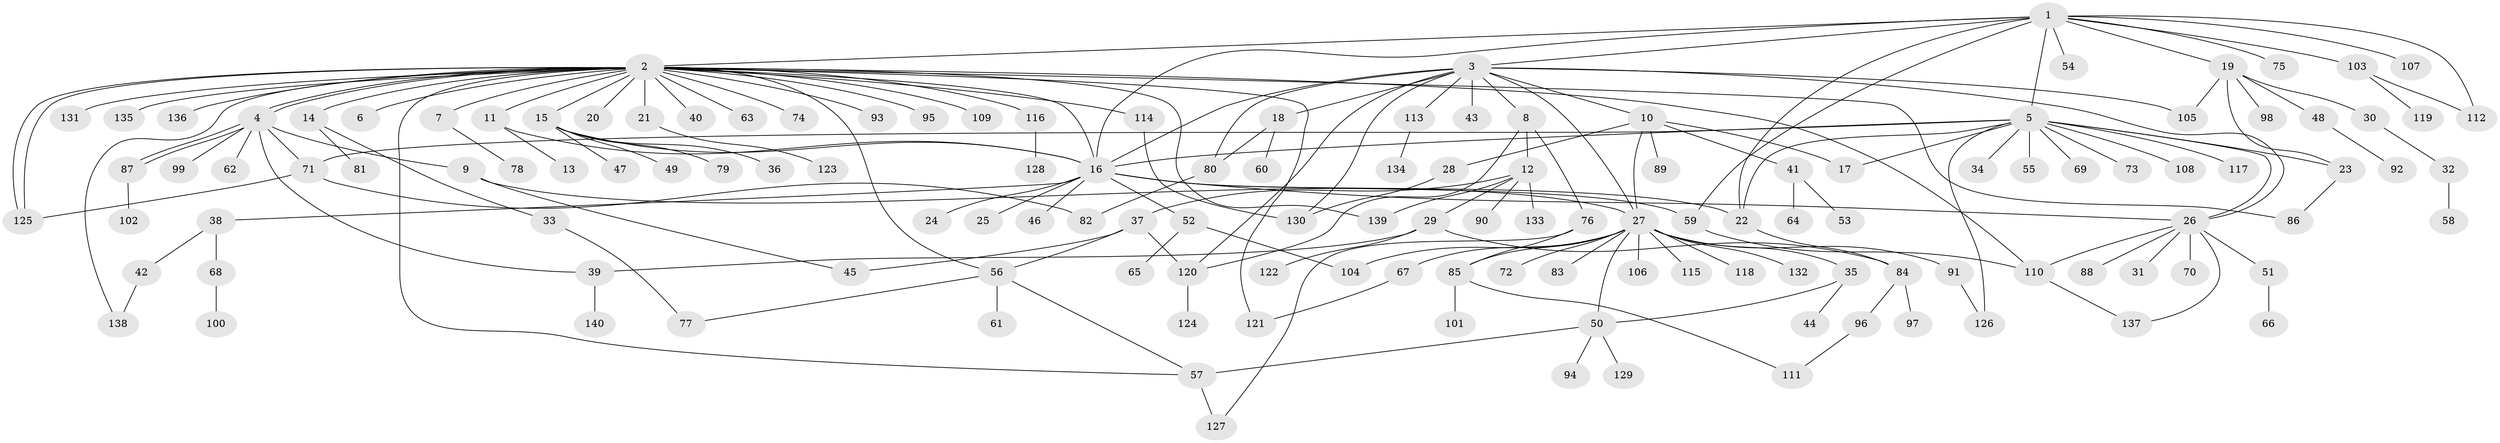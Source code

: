 // Generated by graph-tools (version 1.1) at 2025/01/03/09/25 03:01:39]
// undirected, 140 vertices, 186 edges
graph export_dot {
graph [start="1"]
  node [color=gray90,style=filled];
  1;
  2;
  3;
  4;
  5;
  6;
  7;
  8;
  9;
  10;
  11;
  12;
  13;
  14;
  15;
  16;
  17;
  18;
  19;
  20;
  21;
  22;
  23;
  24;
  25;
  26;
  27;
  28;
  29;
  30;
  31;
  32;
  33;
  34;
  35;
  36;
  37;
  38;
  39;
  40;
  41;
  42;
  43;
  44;
  45;
  46;
  47;
  48;
  49;
  50;
  51;
  52;
  53;
  54;
  55;
  56;
  57;
  58;
  59;
  60;
  61;
  62;
  63;
  64;
  65;
  66;
  67;
  68;
  69;
  70;
  71;
  72;
  73;
  74;
  75;
  76;
  77;
  78;
  79;
  80;
  81;
  82;
  83;
  84;
  85;
  86;
  87;
  88;
  89;
  90;
  91;
  92;
  93;
  94;
  95;
  96;
  97;
  98;
  99;
  100;
  101;
  102;
  103;
  104;
  105;
  106;
  107;
  108;
  109;
  110;
  111;
  112;
  113;
  114;
  115;
  116;
  117;
  118;
  119;
  120;
  121;
  122;
  123;
  124;
  125;
  126;
  127;
  128;
  129;
  130;
  131;
  132;
  133;
  134;
  135;
  136;
  137;
  138;
  139;
  140;
  1 -- 2;
  1 -- 3;
  1 -- 5;
  1 -- 16;
  1 -- 19;
  1 -- 22;
  1 -- 54;
  1 -- 59;
  1 -- 75;
  1 -- 103;
  1 -- 107;
  1 -- 112;
  2 -- 4;
  2 -- 4;
  2 -- 6;
  2 -- 7;
  2 -- 11;
  2 -- 14;
  2 -- 15;
  2 -- 16;
  2 -- 20;
  2 -- 21;
  2 -- 40;
  2 -- 56;
  2 -- 57;
  2 -- 63;
  2 -- 74;
  2 -- 86;
  2 -- 93;
  2 -- 95;
  2 -- 109;
  2 -- 110;
  2 -- 114;
  2 -- 116;
  2 -- 121;
  2 -- 125;
  2 -- 125;
  2 -- 131;
  2 -- 135;
  2 -- 136;
  2 -- 138;
  2 -- 139;
  3 -- 8;
  3 -- 10;
  3 -- 16;
  3 -- 18;
  3 -- 26;
  3 -- 27;
  3 -- 43;
  3 -- 80;
  3 -- 105;
  3 -- 113;
  3 -- 120;
  3 -- 130;
  4 -- 9;
  4 -- 39;
  4 -- 62;
  4 -- 71;
  4 -- 87;
  4 -- 87;
  4 -- 99;
  5 -- 16;
  5 -- 17;
  5 -- 22;
  5 -- 23;
  5 -- 26;
  5 -- 34;
  5 -- 55;
  5 -- 69;
  5 -- 71;
  5 -- 73;
  5 -- 108;
  5 -- 117;
  5 -- 126;
  7 -- 78;
  8 -- 12;
  8 -- 76;
  8 -- 120;
  9 -- 27;
  9 -- 45;
  10 -- 17;
  10 -- 27;
  10 -- 28;
  10 -- 41;
  10 -- 89;
  11 -- 13;
  11 -- 16;
  12 -- 29;
  12 -- 37;
  12 -- 90;
  12 -- 133;
  12 -- 139;
  14 -- 33;
  14 -- 81;
  15 -- 16;
  15 -- 36;
  15 -- 47;
  15 -- 49;
  15 -- 79;
  16 -- 22;
  16 -- 24;
  16 -- 25;
  16 -- 26;
  16 -- 38;
  16 -- 46;
  16 -- 52;
  16 -- 59;
  18 -- 60;
  18 -- 80;
  19 -- 23;
  19 -- 30;
  19 -- 48;
  19 -- 98;
  19 -- 105;
  21 -- 123;
  22 -- 84;
  23 -- 86;
  26 -- 31;
  26 -- 51;
  26 -- 70;
  26 -- 88;
  26 -- 110;
  26 -- 137;
  27 -- 35;
  27 -- 50;
  27 -- 67;
  27 -- 72;
  27 -- 83;
  27 -- 85;
  27 -- 91;
  27 -- 104;
  27 -- 106;
  27 -- 115;
  27 -- 118;
  27 -- 132;
  28 -- 130;
  29 -- 39;
  29 -- 84;
  29 -- 122;
  30 -- 32;
  32 -- 58;
  33 -- 77;
  35 -- 44;
  35 -- 50;
  37 -- 45;
  37 -- 56;
  37 -- 120;
  38 -- 42;
  38 -- 68;
  39 -- 140;
  41 -- 53;
  41 -- 64;
  42 -- 138;
  48 -- 92;
  50 -- 57;
  50 -- 94;
  50 -- 129;
  51 -- 66;
  52 -- 65;
  52 -- 104;
  56 -- 57;
  56 -- 61;
  56 -- 77;
  57 -- 127;
  59 -- 110;
  67 -- 121;
  68 -- 100;
  71 -- 82;
  71 -- 125;
  76 -- 85;
  76 -- 127;
  80 -- 82;
  84 -- 96;
  84 -- 97;
  85 -- 101;
  85 -- 111;
  87 -- 102;
  91 -- 126;
  96 -- 111;
  103 -- 112;
  103 -- 119;
  110 -- 137;
  113 -- 134;
  114 -- 130;
  116 -- 128;
  120 -- 124;
}
